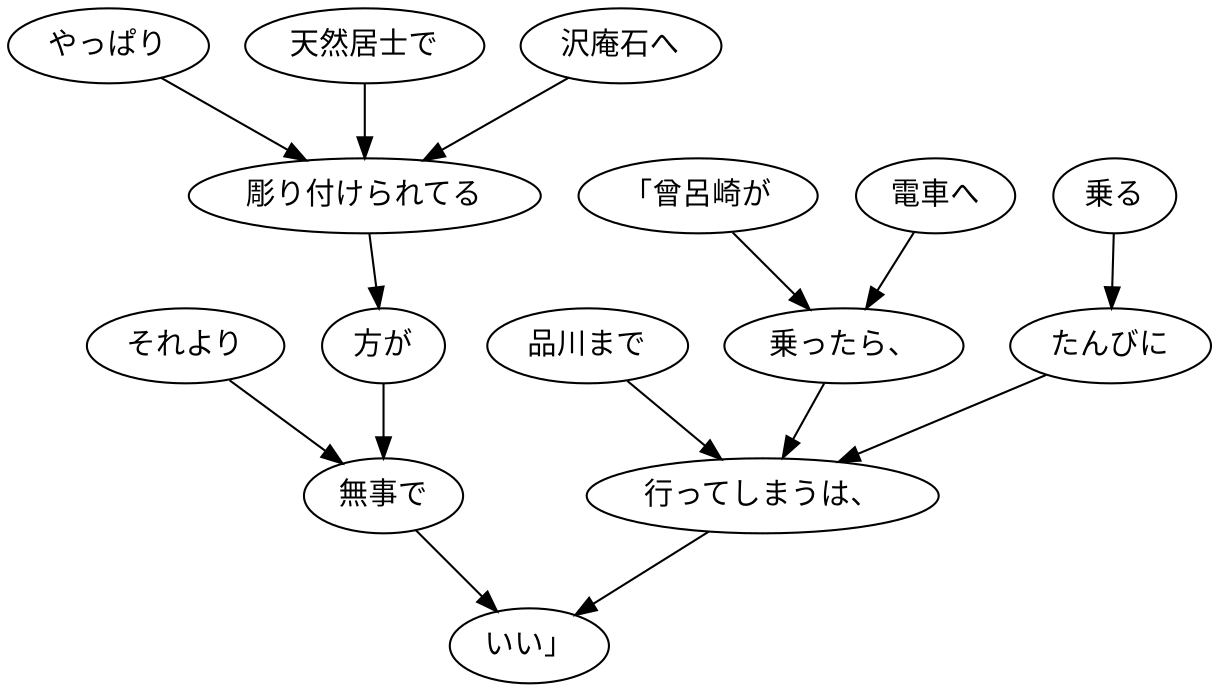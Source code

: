 digraph graph2483 {
	node0 [label="「曾呂崎が"];
	node1 [label="電車へ"];
	node2 [label="乗ったら、"];
	node3 [label="乗る"];
	node4 [label="たんびに"];
	node5 [label="品川まで"];
	node6 [label="行ってしまうは、"];
	node7 [label="それより"];
	node8 [label="やっぱり"];
	node9 [label="天然居士で"];
	node10 [label="沢庵石へ"];
	node11 [label="彫り付けられてる"];
	node12 [label="方が"];
	node13 [label="無事で"];
	node14 [label="いい」"];
	node0 -> node2;
	node1 -> node2;
	node2 -> node6;
	node3 -> node4;
	node4 -> node6;
	node5 -> node6;
	node6 -> node14;
	node7 -> node13;
	node8 -> node11;
	node9 -> node11;
	node10 -> node11;
	node11 -> node12;
	node12 -> node13;
	node13 -> node14;
}

